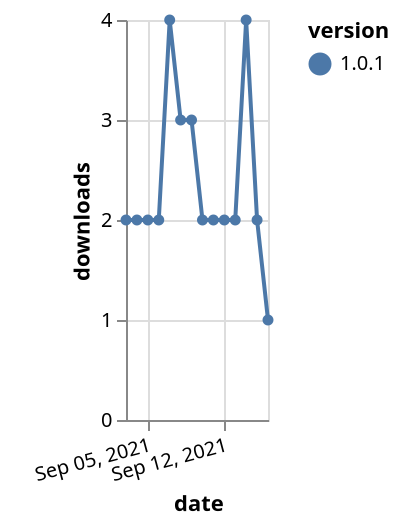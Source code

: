 {"$schema": "https://vega.github.io/schema/vega-lite/v5.json", "description": "A simple bar chart with embedded data.", "data": {"values": [{"date": "2021-09-03", "total": 2537, "delta": 2, "version": "1.0.1"}, {"date": "2021-09-04", "total": 2539, "delta": 2, "version": "1.0.1"}, {"date": "2021-09-05", "total": 2541, "delta": 2, "version": "1.0.1"}, {"date": "2021-09-06", "total": 2543, "delta": 2, "version": "1.0.1"}, {"date": "2021-09-07", "total": 2547, "delta": 4, "version": "1.0.1"}, {"date": "2021-09-08", "total": 2550, "delta": 3, "version": "1.0.1"}, {"date": "2021-09-09", "total": 2553, "delta": 3, "version": "1.0.1"}, {"date": "2021-09-10", "total": 2555, "delta": 2, "version": "1.0.1"}, {"date": "2021-09-11", "total": 2557, "delta": 2, "version": "1.0.1"}, {"date": "2021-09-12", "total": 2559, "delta": 2, "version": "1.0.1"}, {"date": "2021-09-13", "total": 2561, "delta": 2, "version": "1.0.1"}, {"date": "2021-09-14", "total": 2565, "delta": 4, "version": "1.0.1"}, {"date": "2021-09-15", "total": 2567, "delta": 2, "version": "1.0.1"}, {"date": "2021-09-16", "total": 2568, "delta": 1, "version": "1.0.1"}]}, "width": "container", "mark": {"type": "line", "point": {"filled": true}}, "encoding": {"x": {"field": "date", "type": "temporal", "timeUnit": "yearmonthdate", "title": "date", "axis": {"labelAngle": -15}}, "y": {"field": "delta", "type": "quantitative", "title": "downloads"}, "color": {"field": "version", "type": "nominal"}, "tooltip": {"field": "delta"}}}
